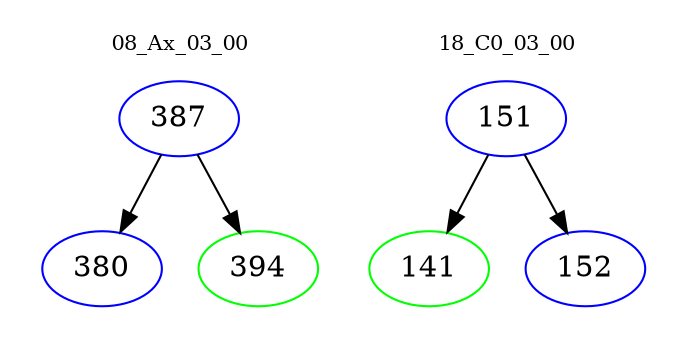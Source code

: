 digraph{
subgraph cluster_0 {
color = white
label = "08_Ax_03_00";
fontsize=10;
T0_387 [label="387", color="blue"]
T0_387 -> T0_380 [color="black"]
T0_380 [label="380", color="blue"]
T0_387 -> T0_394 [color="black"]
T0_394 [label="394", color="green"]
}
subgraph cluster_1 {
color = white
label = "18_C0_03_00";
fontsize=10;
T1_151 [label="151", color="blue"]
T1_151 -> T1_141 [color="black"]
T1_141 [label="141", color="green"]
T1_151 -> T1_152 [color="black"]
T1_152 [label="152", color="blue"]
}
}
